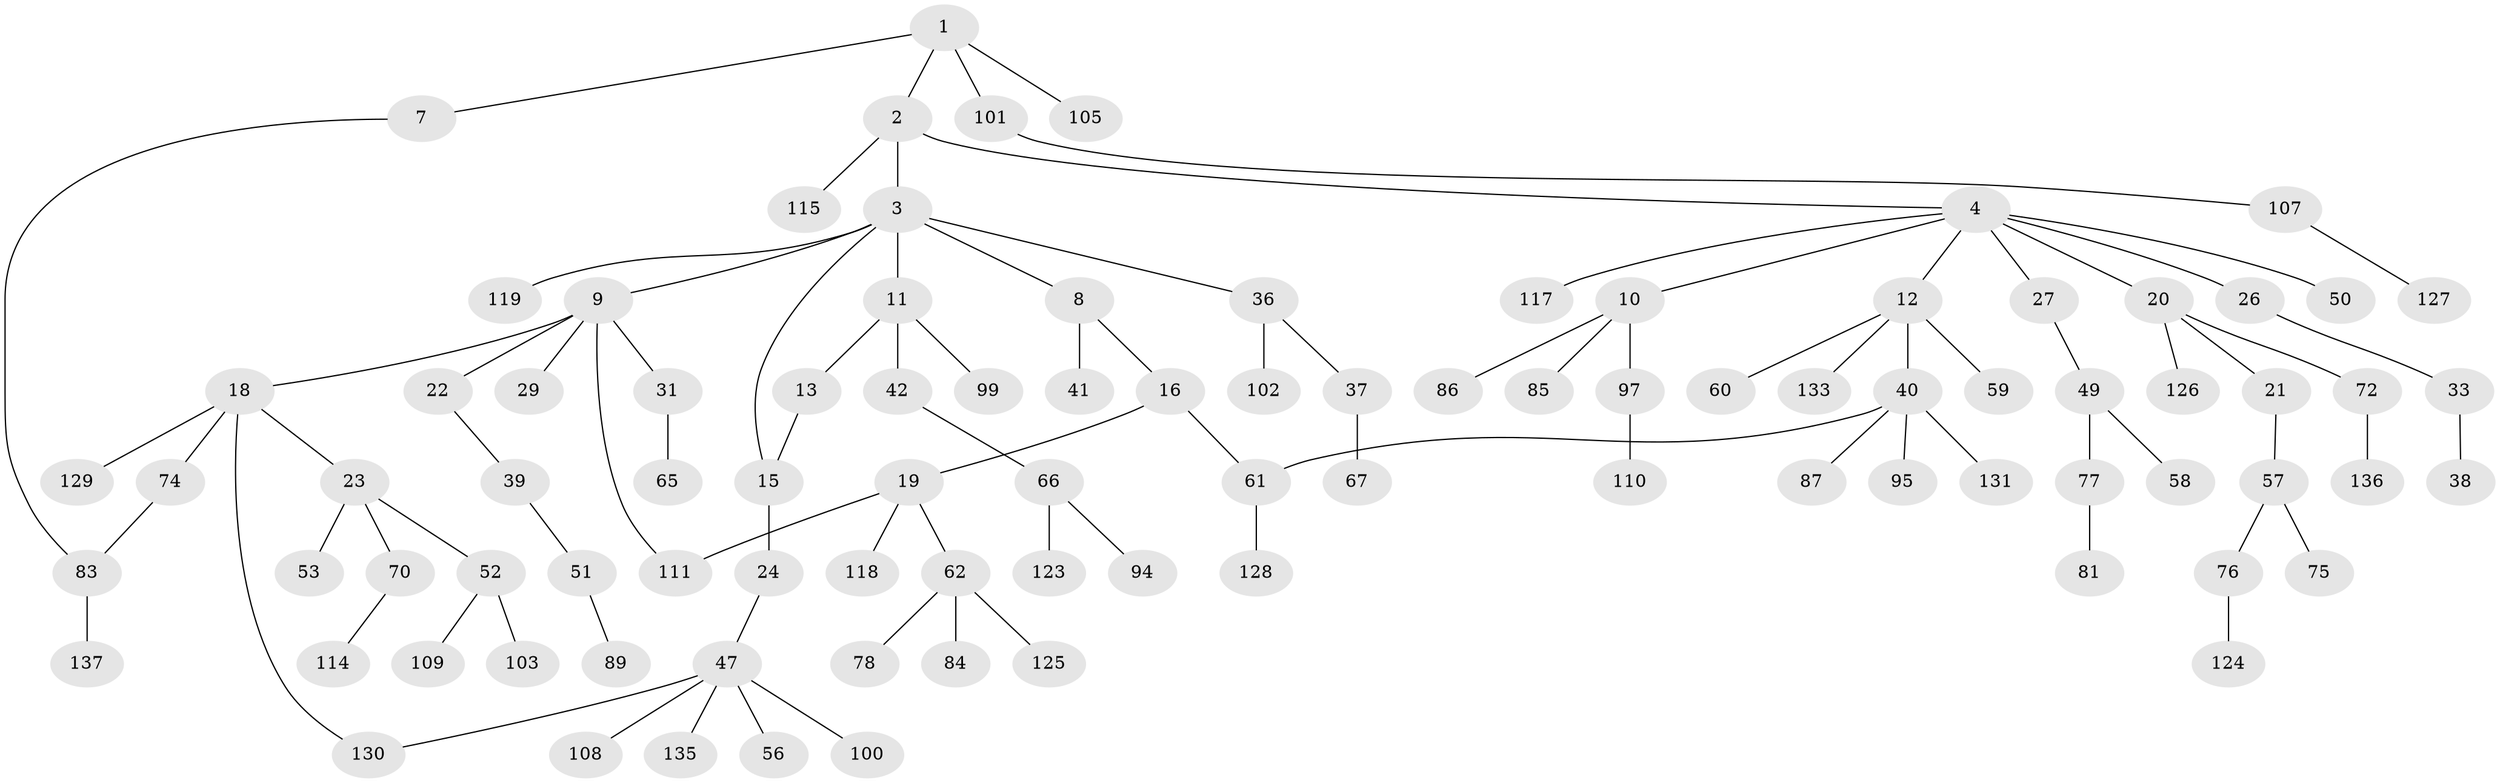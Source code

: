// Generated by graph-tools (version 1.1) at 2025/51/02/27/25 19:51:37]
// undirected, 94 vertices, 98 edges
graph export_dot {
graph [start="1"]
  node [color=gray90,style=filled];
  1 [super="+92"];
  2 [super="+68"];
  3 [super="+6"];
  4 [super="+5"];
  7 [super="+17"];
  8 [super="+106"];
  9 [super="+25"];
  10 [super="+32"];
  11 [super="+14"];
  12 [super="+28"];
  13 [super="+55"];
  15 [super="+122"];
  16 [super="+91"];
  18 [super="+45"];
  19 [super="+98"];
  20 [super="+30"];
  21 [super="+34"];
  22 [super="+113"];
  23 [super="+80"];
  24 [super="+35"];
  26 [super="+48"];
  27 [super="+44"];
  29;
  31;
  33 [super="+93"];
  36 [super="+43"];
  37;
  38 [super="+120"];
  39;
  40 [super="+54"];
  41;
  42 [super="+46"];
  47 [super="+104"];
  49 [super="+73"];
  50 [super="+64"];
  51 [super="+116"];
  52 [super="+79"];
  53;
  56;
  57 [super="+63"];
  58;
  59;
  60;
  61 [super="+71"];
  62 [super="+69"];
  65;
  66 [super="+82"];
  67 [super="+134"];
  70 [super="+96"];
  72 [super="+88"];
  74;
  75;
  76;
  77;
  78;
  81;
  83 [super="+90"];
  84;
  85;
  86;
  87;
  89;
  94;
  95;
  97;
  99;
  100;
  101;
  102;
  103 [super="+121"];
  105 [super="+132"];
  107 [super="+112"];
  108;
  109;
  110;
  111;
  114;
  115;
  117;
  118;
  119;
  123;
  124;
  125 [super="+138"];
  126;
  127;
  128;
  129;
  130;
  131;
  133;
  135;
  136;
  137;
  1 -- 2;
  1 -- 7;
  1 -- 101;
  1 -- 105;
  2 -- 3;
  2 -- 4;
  2 -- 115;
  3 -- 36;
  3 -- 119;
  3 -- 8;
  3 -- 9;
  3 -- 11;
  3 -- 15;
  4 -- 10;
  4 -- 26;
  4 -- 50;
  4 -- 117;
  4 -- 20;
  4 -- 27;
  4 -- 12;
  7 -- 83;
  8 -- 16;
  8 -- 41;
  9 -- 18;
  9 -- 22;
  9 -- 111;
  9 -- 29;
  9 -- 31;
  10 -- 85;
  10 -- 97;
  10 -- 86;
  11 -- 13;
  11 -- 99;
  11 -- 42;
  12 -- 40;
  12 -- 59;
  12 -- 133;
  12 -- 60;
  13 -- 15;
  15 -- 24;
  16 -- 19;
  16 -- 61;
  18 -- 23;
  18 -- 74;
  18 -- 129;
  18 -- 130;
  19 -- 62;
  19 -- 118;
  19 -- 111;
  20 -- 21;
  20 -- 126;
  20 -- 72;
  21 -- 57;
  22 -- 39;
  23 -- 52;
  23 -- 53;
  23 -- 70;
  24 -- 47;
  26 -- 33;
  27 -- 49;
  31 -- 65;
  33 -- 38;
  36 -- 37;
  36 -- 102;
  37 -- 67;
  39 -- 51;
  40 -- 131;
  40 -- 87;
  40 -- 95;
  40 -- 61;
  42 -- 66;
  47 -- 56;
  47 -- 100;
  47 -- 108;
  47 -- 135;
  47 -- 130;
  49 -- 58;
  49 -- 77;
  51 -- 89;
  52 -- 109;
  52 -- 103;
  57 -- 75;
  57 -- 76;
  61 -- 128;
  62 -- 84;
  62 -- 125;
  62 -- 78;
  66 -- 94;
  66 -- 123;
  70 -- 114;
  72 -- 136;
  74 -- 83;
  76 -- 124;
  77 -- 81;
  83 -- 137;
  97 -- 110;
  101 -- 107;
  107 -- 127;
}
